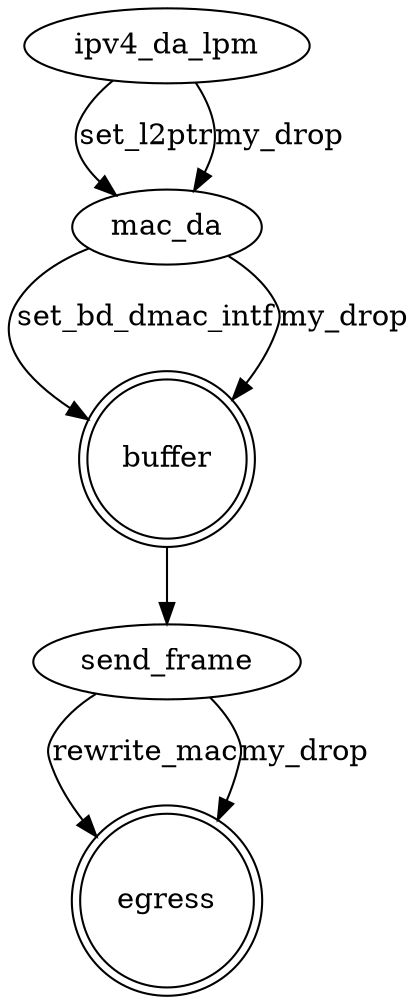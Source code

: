digraph g {
   buffer [shape=doublecircle];
   egress [shape=doublecircle];
   ipv4_da_lpm [shape=ellipse];
   ipv4_da_lpm -> mac_da [arrowhead=normal label="set_l2ptr"];
   mac_da [shape=ellipse];
   mac_da -> buffer [arrowhead=normal label="set_bd_dmac_intf"];
   mac_da -> buffer [arrowhead=normal label="my_drop"];
   ipv4_da_lpm -> mac_da [arrowhead=normal label="my_drop"];
   buffer -> send_frame
   send_frame [shape=ellipse];
   send_frame -> egress [arrowhead=normal label="rewrite_mac"];
   send_frame -> egress [arrowhead=normal label="my_drop"];
}

